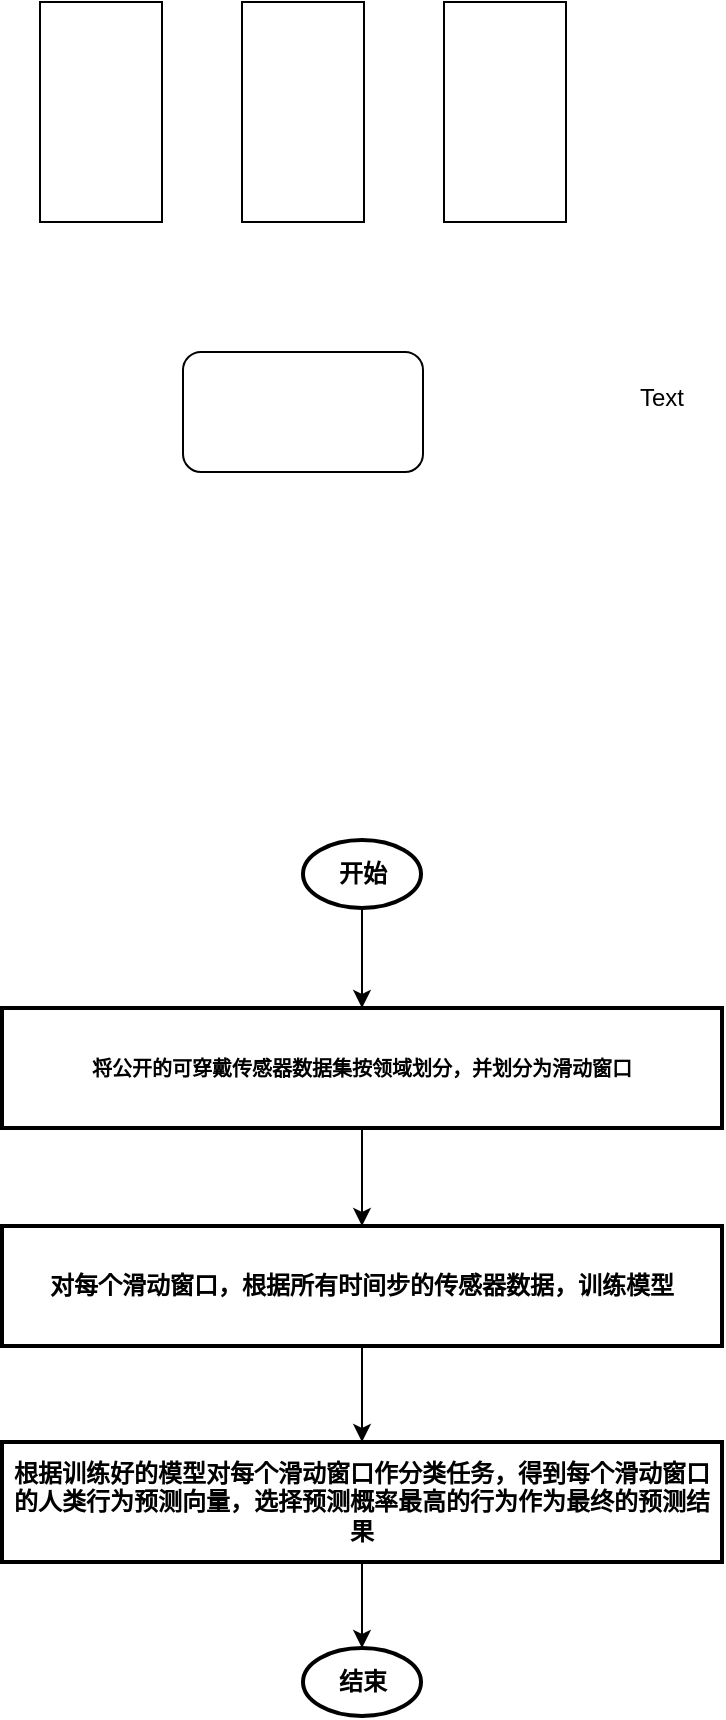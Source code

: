 <mxfile version="24.0.3" type="device">
  <diagram name="第 1 页" id="5JPAhsFmzIZHJoeETDiI">
    <mxGraphModel dx="982" dy="532" grid="0" gridSize="10" guides="1" tooltips="1" connect="1" arrows="1" fold="1" page="1" pageScale="1" pageWidth="827" pageHeight="1169" math="0" shadow="0">
      <root>
        <mxCell id="0" />
        <mxCell id="1" parent="0" />
        <mxCell id="u63C_uzWPPlKb7hjhXWZ-2" value="Text" style="text;html=1;strokeColor=none;fillColor=none;align=center;verticalAlign=middle;whiteSpace=wrap;rounded=0;" parent="1" vertex="1">
          <mxGeometry x="439" y="312" width="60" height="30" as="geometry" />
        </mxCell>
        <mxCell id="u63C_uzWPPlKb7hjhXWZ-3" value="" style="rounded=1;whiteSpace=wrap;html=1;" parent="1" vertex="1">
          <mxGeometry x="229.5" y="304" width="120" height="60" as="geometry" />
        </mxCell>
        <mxCell id="u63C_uzWPPlKb7hjhXWZ-4" value="" style="rounded=0;whiteSpace=wrap;html=1;" parent="1" vertex="1">
          <mxGeometry x="158" y="129" width="61" height="110" as="geometry" />
        </mxCell>
        <mxCell id="u63C_uzWPPlKb7hjhXWZ-5" value="" style="rounded=0;whiteSpace=wrap;html=1;" parent="1" vertex="1">
          <mxGeometry x="259" y="129" width="61" height="110" as="geometry" />
        </mxCell>
        <mxCell id="u63C_uzWPPlKb7hjhXWZ-6" value="" style="rounded=0;whiteSpace=wrap;html=1;" parent="1" vertex="1">
          <mxGeometry x="360" y="129" width="61" height="110" as="geometry" />
        </mxCell>
        <mxCell id="LQsUf2JtU3r-YKc1q-eS-11" style="edgeStyle=orthogonalEdgeStyle;rounded=0;orthogonalLoop=1;jettySize=auto;html=1;exitX=0.5;exitY=1;exitDx=0;exitDy=0;entryX=0.5;entryY=0;entryDx=0;entryDy=0;" edge="1" parent="1" source="LQsUf2JtU3r-YKc1q-eS-1" target="LQsUf2JtU3r-YKc1q-eS-4">
          <mxGeometry relative="1" as="geometry" />
        </mxCell>
        <mxCell id="LQsUf2JtU3r-YKc1q-eS-1" value="&lt;font face=&quot;宋体&quot; style=&quot;font-size: 12px;&quot;&gt;&lt;b&gt;开始&lt;/b&gt;&lt;/font&gt;" style="ellipse;whiteSpace=wrap;html=1;strokeWidth=2;" vertex="1" parent="1">
          <mxGeometry x="289.5" y="548" width="59" height="34" as="geometry" />
        </mxCell>
        <mxCell id="LQsUf2JtU3r-YKc1q-eS-3" value="&lt;font face=&quot;宋体&quot; style=&quot;font-size: 12px;&quot;&gt;&lt;b&gt;结束&lt;/b&gt;&lt;/font&gt;" style="ellipse;whiteSpace=wrap;html=1;strokeWidth=2;" vertex="1" parent="1">
          <mxGeometry x="289.5" y="952" width="59" height="34" as="geometry" />
        </mxCell>
        <mxCell id="LQsUf2JtU3r-YKc1q-eS-14" style="edgeStyle=orthogonalEdgeStyle;rounded=0;orthogonalLoop=1;jettySize=auto;html=1;exitX=0.5;exitY=1;exitDx=0;exitDy=0;entryX=0.5;entryY=0;entryDx=0;entryDy=0;" edge="1" parent="1" source="LQsUf2JtU3r-YKc1q-eS-4" target="LQsUf2JtU3r-YKc1q-eS-5">
          <mxGeometry relative="1" as="geometry" />
        </mxCell>
        <mxCell id="LQsUf2JtU3r-YKc1q-eS-4" value="&lt;span style=&quot;font-family: 宋体;&quot;&gt;&lt;font size=&quot;1&quot; style=&quot;&quot;&gt;&lt;b style=&quot;&quot;&gt;将公开的可穿戴传感器数据集按领域划分，并划分为滑动窗口&lt;/b&gt;&lt;/font&gt;&lt;/span&gt;" style="rounded=0;whiteSpace=wrap;html=1;strokeWidth=2;" vertex="1" parent="1">
          <mxGeometry x="139" y="632" width="360" height="60" as="geometry" />
        </mxCell>
        <mxCell id="LQsUf2JtU3r-YKc1q-eS-15" style="edgeStyle=orthogonalEdgeStyle;rounded=0;orthogonalLoop=1;jettySize=auto;html=1;exitX=0.5;exitY=1;exitDx=0;exitDy=0;entryX=0.5;entryY=0;entryDx=0;entryDy=0;" edge="1" parent="1" source="LQsUf2JtU3r-YKc1q-eS-5" target="LQsUf2JtU3r-YKc1q-eS-8">
          <mxGeometry relative="1" as="geometry" />
        </mxCell>
        <mxCell id="LQsUf2JtU3r-YKc1q-eS-5" value="&lt;span style=&quot;font-family: 宋体;&quot;&gt;&lt;font style=&quot;font-size: 12px;&quot;&gt;&lt;b&gt;对每个滑动窗口，根据所有时间步的传感器数据，训练模型&lt;/b&gt;&lt;/font&gt;&lt;/span&gt;" style="rounded=0;whiteSpace=wrap;html=1;strokeWidth=2;" vertex="1" parent="1">
          <mxGeometry x="139" y="741" width="360" height="60" as="geometry" />
        </mxCell>
        <mxCell id="LQsUf2JtU3r-YKc1q-eS-12" style="edgeStyle=orthogonalEdgeStyle;rounded=0;orthogonalLoop=1;jettySize=auto;html=1;exitX=0.5;exitY=1;exitDx=0;exitDy=0;entryX=0.5;entryY=0;entryDx=0;entryDy=0;" edge="1" parent="1" source="LQsUf2JtU3r-YKc1q-eS-8" target="LQsUf2JtU3r-YKc1q-eS-3">
          <mxGeometry relative="1" as="geometry" />
        </mxCell>
        <mxCell id="LQsUf2JtU3r-YKc1q-eS-8" value="&lt;span style=&quot;font-family: 宋体;&quot;&gt;&lt;font style=&quot;font-size: 12px;&quot;&gt;&lt;b&gt;根据训练好的模型对每个滑动窗口作分类任务，得到每个滑动窗口的人类行为预测向量，选择预测概率最高的行为作为最终的预测结果&lt;/b&gt;&lt;/font&gt;&lt;/span&gt;" style="rounded=0;whiteSpace=wrap;html=1;strokeWidth=2;" vertex="1" parent="1">
          <mxGeometry x="139" y="849" width="360" height="60" as="geometry" />
        </mxCell>
      </root>
    </mxGraphModel>
  </diagram>
</mxfile>
